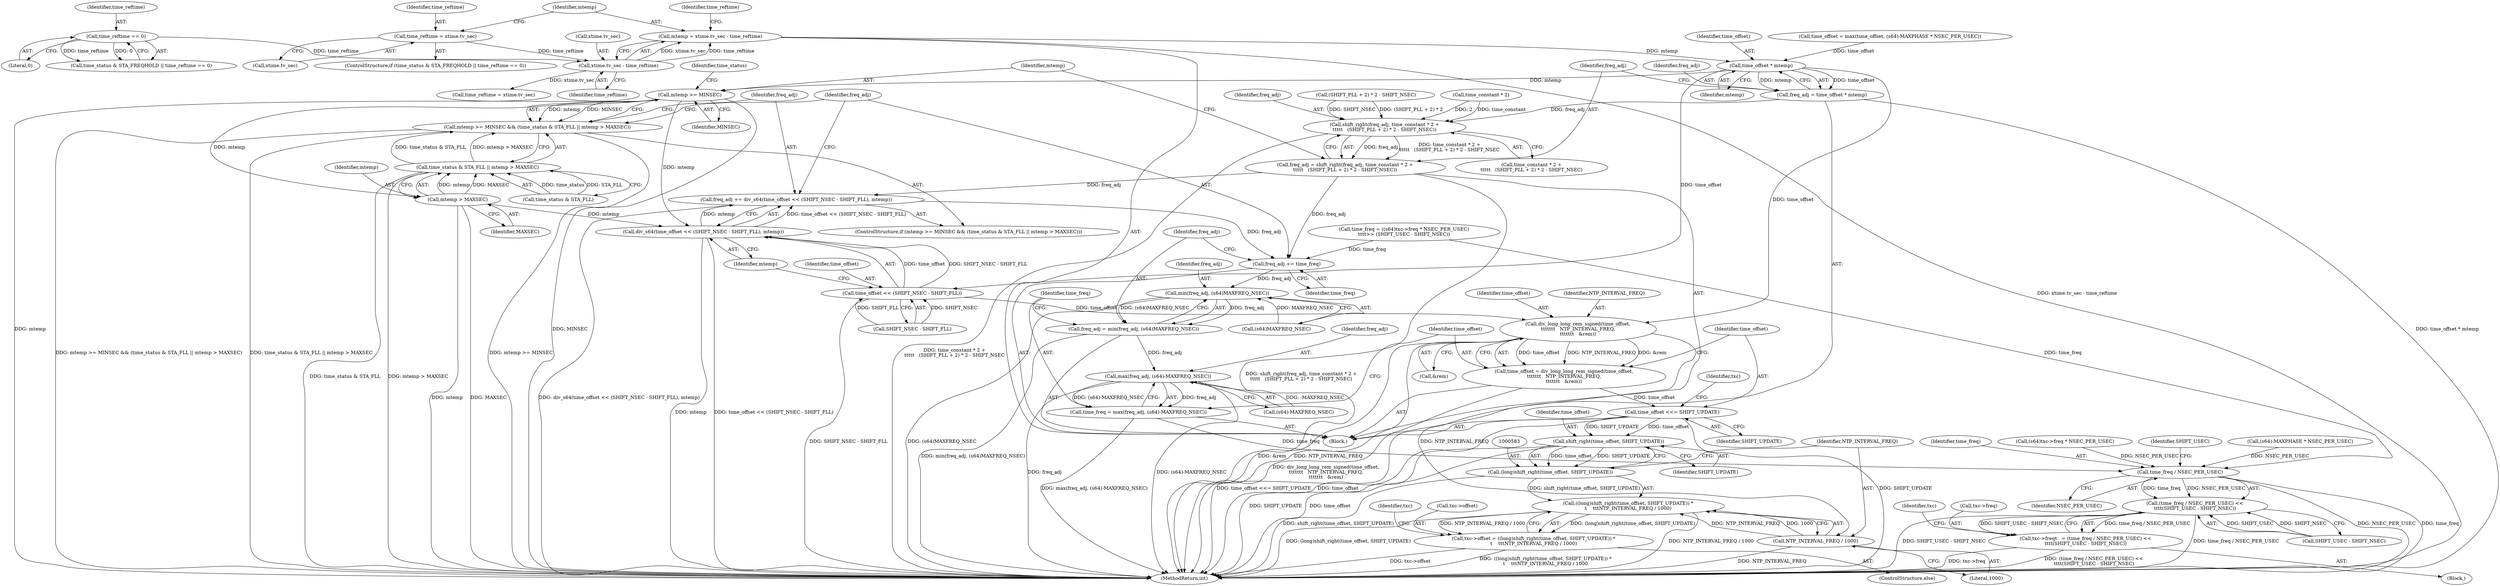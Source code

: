 digraph "1_linux_f8bd2258e2d520dff28c855658bd24bdafb5102d_8@integer" {
"1000444" [label="(Call,mtemp = xtime.tv_sec - time_reftime)"];
"1000446" [label="(Call,xtime.tv_sec - time_reftime)"];
"1000436" [label="(Call,time_reftime == 0)"];
"1000439" [label="(Call,time_reftime = xtime.tv_sec)"];
"1000458" [label="(Call,time_offset * mtemp)"];
"1000456" [label="(Call,freq_adj = time_offset * mtemp)"];
"1000463" [label="(Call,shift_right(freq_adj, time_constant * 2 +\n\t\t\t\t\t   (SHIFT_PLL + 2) * 2 - SHIFT_NSEC))"];
"1000461" [label="(Call,freq_adj = shift_right(freq_adj, time_constant * 2 +\n\t\t\t\t\t   (SHIFT_PLL + 2) * 2 - SHIFT_NSEC))"];
"1000488" [label="(Call,freq_adj += div_s64(time_offset << (SHIFT_NSEC - SHIFT_FLL), mtemp))"];
"1000497" [label="(Call,freq_adj += time_freq)"];
"1000502" [label="(Call,min(freq_adj, (s64)MAXFREQ_NSEC))"];
"1000500" [label="(Call,freq_adj = min(freq_adj, (s64)MAXFREQ_NSEC))"];
"1000509" [label="(Call,max(freq_adj, (s64)-MAXFREQ_NSEC))"];
"1000507" [label="(Call,time_freq = max(freq_adj, (s64)-MAXFREQ_NSEC))"];
"1000595" [label="(Call,time_freq / NSEC_PER_USEC)"];
"1000594" [label="(Call,(time_freq / NSEC_PER_USEC) <<\n\t\t\t\t(SHIFT_USEC - SHIFT_NSEC))"];
"1000590" [label="(Call,txc->freq\t   = (time_freq / NSEC_PER_USEC) <<\n\t\t\t\t(SHIFT_USEC - SHIFT_NSEC))"];
"1000478" [label="(Call,mtemp >= MINSEC)"];
"1000477" [label="(Call,mtemp >= MINSEC && (time_status & STA_FLL || mtemp > MAXSEC))"];
"1000485" [label="(Call,mtemp > MAXSEC)"];
"1000481" [label="(Call,time_status & STA_FLL || mtemp > MAXSEC)"];
"1000490" [label="(Call,div_s64(time_offset << (SHIFT_NSEC - SHIFT_FLL), mtemp))"];
"1000491" [label="(Call,time_offset << (SHIFT_NSEC - SHIFT_FLL))"];
"1000517" [label="(Call,div_long_long_rem_signed(time_offset,\n\t\t\t\t\t\t\t   NTP_INTERVAL_FREQ,\n\t\t\t\t\t\t\t   &rem))"];
"1000515" [label="(Call,time_offset = div_long_long_rem_signed(time_offset,\n\t\t\t\t\t\t\t   NTP_INTERVAL_FREQ,\n\t\t\t\t\t\t\t   &rem))"];
"1000522" [label="(Call,time_offset <<= SHIFT_UPDATE)"];
"1000584" [label="(Call,shift_right(time_offset, SHIFT_UPDATE))"];
"1000582" [label="(Call,(long)shift_right(time_offset, SHIFT_UPDATE))"];
"1000581" [label="(Call,((long)shift_right(time_offset, SHIFT_UPDATE)) *\n\t    \t\t\tNTP_INTERVAL_FREQ / 1000)"];
"1000577" [label="(Call,txc->offset = ((long)shift_right(time_offset, SHIFT_UPDATE)) *\n\t    \t\t\tNTP_INTERVAL_FREQ / 1000)"];
"1000587" [label="(Call,NTP_INTERVAL_FREQ / 1000)"];
"1000277" [label="(Call,time_freq = ((s64)txc->freq * NSEC_PER_USEC)\n\t\t\t\t>> (SHIFT_USEC - SHIFT_NSEC))"];
"1000499" [label="(Identifier,time_freq)"];
"1000595" [label="(Call,time_freq / NSEC_PER_USEC)"];
"1000123" [label="(Block,)"];
"1000404" [label="(Block,)"];
"1000488" [label="(Call,freq_adj += div_s64(time_offset << (SHIFT_NSEC - SHIFT_FLL), mtemp))"];
"1000436" [label="(Call,time_reftime == 0)"];
"1000515" [label="(Call,time_offset = div_long_long_rem_signed(time_offset,\n\t\t\t\t\t\t\t   NTP_INTERVAL_FREQ,\n\t\t\t\t\t\t\t   &rem))"];
"1000603" [label="(Identifier,txc)"];
"1000489" [label="(Identifier,freq_adj)"];
"1000596" [label="(Identifier,time_freq)"];
"1000503" [label="(Identifier,freq_adj)"];
"1000444" [label="(Call,mtemp = xtime.tv_sec - time_reftime)"];
"1000462" [label="(Identifier,freq_adj)"];
"1000511" [label="(Call,(s64)-MAXFREQ_NSEC)"];
"1000576" [label="(ControlStructure,else)"];
"1000582" [label="(Call,(long)shift_right(time_offset, SHIFT_UPDATE))"];
"1000465" [label="(Call,time_constant * 2 +\n\t\t\t\t\t   (SHIFT_PLL + 2) * 2 - SHIFT_NSEC)"];
"1000456" [label="(Call,freq_adj = time_offset * mtemp)"];
"1000464" [label="(Identifier,freq_adj)"];
"1000584" [label="(Call,shift_right(time_offset, SHIFT_UPDATE))"];
"1000280" [label="(Call,(s64)txc->freq * NSEC_PER_USEC)"];
"1000516" [label="(Identifier,time_offset)"];
"1000440" [label="(Identifier,time_reftime)"];
"1000508" [label="(Identifier,time_freq)"];
"1000483" [label="(Identifier,time_status)"];
"1000477" [label="(Call,mtemp >= MINSEC && (time_status & STA_FLL || mtemp > MAXSEC))"];
"1000522" [label="(Call,time_offset <<= SHIFT_UPDATE)"];
"1000585" [label="(Identifier,time_offset)"];
"1000491" [label="(Call,time_offset << (SHIFT_NSEC - SHIFT_FLL))"];
"1000452" [label="(Identifier,time_reftime)"];
"1000478" [label="(Call,mtemp >= MINSEC)"];
"1000598" [label="(Call,SHIFT_USEC - SHIFT_NSEC)"];
"1000518" [label="(Identifier,time_offset)"];
"1000493" [label="(Call,SHIFT_NSEC - SHIFT_FLL)"];
"1000519" [label="(Identifier,NTP_INTERVAL_FREQ)"];
"1000597" [label="(Identifier,NSEC_PER_USEC)"];
"1000485" [label="(Call,mtemp > MAXSEC)"];
"1000446" [label="(Call,xtime.tv_sec - time_reftime)"];
"1000502" [label="(Call,min(freq_adj, (s64)MAXFREQ_NSEC))"];
"1000520" [label="(Call,&rem)"];
"1000587" [label="(Call,NTP_INTERVAL_FREQ / 1000)"];
"1000469" [label="(Call,(SHIFT_PLL + 2) * 2 - SHIFT_NSEC)"];
"1000460" [label="(Identifier,mtemp)"];
"1000588" [label="(Identifier,NTP_INTERVAL_FREQ)"];
"1000451" [label="(Call,time_reftime = xtime.tv_sec)"];
"1000487" [label="(Identifier,MAXSEC)"];
"1000457" [label="(Identifier,freq_adj)"];
"1000479" [label="(Identifier,mtemp)"];
"1000589" [label="(Literal,1000)"];
"1000599" [label="(Identifier,SHIFT_USEC)"];
"1000480" [label="(Identifier,MINSEC)"];
"1000501" [label="(Identifier,freq_adj)"];
"1000445" [label="(Identifier,mtemp)"];
"1000577" [label="(Call,txc->offset = ((long)shift_right(time_offset, SHIFT_UPDATE)) *\n\t    \t\t\tNTP_INTERVAL_FREQ / 1000)"];
"1000466" [label="(Call,time_constant * 2)"];
"1000431" [label="(ControlStructure,if (time_status & STA_FREQHOLD || time_reftime == 0))"];
"1000498" [label="(Identifier,freq_adj)"];
"1000500" [label="(Call,freq_adj = min(freq_adj, (s64)MAXFREQ_NSEC))"];
"1000425" [label="(Call,(s64)-MAXPHASE * NSEC_PER_USEC)"];
"1000458" [label="(Call,time_offset * mtemp)"];
"1000441" [label="(Call,xtime.tv_sec)"];
"1000591" [label="(Call,txc->freq)"];
"1000507" [label="(Call,time_freq = max(freq_adj, (s64)-MAXFREQ_NSEC))"];
"1000476" [label="(ControlStructure,if (mtemp >= MINSEC && (time_status & STA_FLL || mtemp > MAXSEC)))"];
"1000482" [label="(Call,time_status & STA_FLL)"];
"1000421" [label="(Call,time_offset = max(time_offset, (s64)-MAXPHASE * NSEC_PER_USEC))"];
"1000517" [label="(Call,div_long_long_rem_signed(time_offset,\n\t\t\t\t\t\t\t   NTP_INTERVAL_FREQ,\n\t\t\t\t\t\t\t   &rem))"];
"1000523" [label="(Identifier,time_offset)"];
"1000450" [label="(Identifier,time_reftime)"];
"1000439" [label="(Call,time_reftime = xtime.tv_sec)"];
"1000481" [label="(Call,time_status & STA_FLL || mtemp > MAXSEC)"];
"1000586" [label="(Identifier,SHIFT_UPDATE)"];
"1000492" [label="(Identifier,time_offset)"];
"1000463" [label="(Call,shift_right(freq_adj, time_constant * 2 +\n\t\t\t\t\t   (SHIFT_PLL + 2) * 2 - SHIFT_NSEC))"];
"1000592" [label="(Identifier,txc)"];
"1000504" [label="(Call,(s64)MAXFREQ_NSEC)"];
"1000578" [label="(Call,txc->offset)"];
"1000437" [label="(Identifier,time_reftime)"];
"1000590" [label="(Call,txc->freq\t   = (time_freq / NSEC_PER_USEC) <<\n\t\t\t\t(SHIFT_USEC - SHIFT_NSEC))"];
"1000447" [label="(Call,xtime.tv_sec)"];
"1000509" [label="(Call,max(freq_adj, (s64)-MAXFREQ_NSEC))"];
"1000438" [label="(Literal,0)"];
"1000687" [label="(MethodReturn,int)"];
"1000432" [label="(Call,time_status & STA_FREQHOLD || time_reftime == 0)"];
"1000459" [label="(Identifier,time_offset)"];
"1000496" [label="(Identifier,mtemp)"];
"1000486" [label="(Identifier,mtemp)"];
"1000497" [label="(Call,freq_adj += time_freq)"];
"1000524" [label="(Identifier,SHIFT_UPDATE)"];
"1000490" [label="(Call,div_s64(time_offset << (SHIFT_NSEC - SHIFT_FLL), mtemp))"];
"1000594" [label="(Call,(time_freq / NSEC_PER_USEC) <<\n\t\t\t\t(SHIFT_USEC - SHIFT_NSEC))"];
"1000581" [label="(Call,((long)shift_right(time_offset, SHIFT_UPDATE)) *\n\t    \t\t\tNTP_INTERVAL_FREQ / 1000)"];
"1000510" [label="(Identifier,freq_adj)"];
"1000461" [label="(Call,freq_adj = shift_right(freq_adj, time_constant * 2 +\n\t\t\t\t\t   (SHIFT_PLL + 2) * 2 - SHIFT_NSEC))"];
"1000528" [label="(Identifier,txc)"];
"1000444" -> "1000404"  [label="AST: "];
"1000444" -> "1000446"  [label="CFG: "];
"1000445" -> "1000444"  [label="AST: "];
"1000446" -> "1000444"  [label="AST: "];
"1000452" -> "1000444"  [label="CFG: "];
"1000444" -> "1000687"  [label="DDG: xtime.tv_sec - time_reftime"];
"1000446" -> "1000444"  [label="DDG: xtime.tv_sec"];
"1000446" -> "1000444"  [label="DDG: time_reftime"];
"1000444" -> "1000458"  [label="DDG: mtemp"];
"1000446" -> "1000450"  [label="CFG: "];
"1000447" -> "1000446"  [label="AST: "];
"1000450" -> "1000446"  [label="AST: "];
"1000436" -> "1000446"  [label="DDG: time_reftime"];
"1000439" -> "1000446"  [label="DDG: time_reftime"];
"1000446" -> "1000451"  [label="DDG: xtime.tv_sec"];
"1000436" -> "1000432"  [label="AST: "];
"1000436" -> "1000438"  [label="CFG: "];
"1000437" -> "1000436"  [label="AST: "];
"1000438" -> "1000436"  [label="AST: "];
"1000432" -> "1000436"  [label="CFG: "];
"1000436" -> "1000432"  [label="DDG: time_reftime"];
"1000436" -> "1000432"  [label="DDG: 0"];
"1000439" -> "1000431"  [label="AST: "];
"1000439" -> "1000441"  [label="CFG: "];
"1000440" -> "1000439"  [label="AST: "];
"1000441" -> "1000439"  [label="AST: "];
"1000445" -> "1000439"  [label="CFG: "];
"1000458" -> "1000456"  [label="AST: "];
"1000458" -> "1000460"  [label="CFG: "];
"1000459" -> "1000458"  [label="AST: "];
"1000460" -> "1000458"  [label="AST: "];
"1000456" -> "1000458"  [label="CFG: "];
"1000458" -> "1000456"  [label="DDG: time_offset"];
"1000458" -> "1000456"  [label="DDG: mtemp"];
"1000421" -> "1000458"  [label="DDG: time_offset"];
"1000458" -> "1000478"  [label="DDG: mtemp"];
"1000458" -> "1000491"  [label="DDG: time_offset"];
"1000458" -> "1000517"  [label="DDG: time_offset"];
"1000456" -> "1000404"  [label="AST: "];
"1000457" -> "1000456"  [label="AST: "];
"1000462" -> "1000456"  [label="CFG: "];
"1000456" -> "1000687"  [label="DDG: time_offset * mtemp"];
"1000456" -> "1000463"  [label="DDG: freq_adj"];
"1000463" -> "1000461"  [label="AST: "];
"1000463" -> "1000465"  [label="CFG: "];
"1000464" -> "1000463"  [label="AST: "];
"1000465" -> "1000463"  [label="AST: "];
"1000461" -> "1000463"  [label="CFG: "];
"1000463" -> "1000687"  [label="DDG: time_constant * 2 +\n\t\t\t\t\t   (SHIFT_PLL + 2) * 2 - SHIFT_NSEC"];
"1000463" -> "1000461"  [label="DDG: freq_adj"];
"1000463" -> "1000461"  [label="DDG: time_constant * 2 +\n\t\t\t\t\t   (SHIFT_PLL + 2) * 2 - SHIFT_NSEC"];
"1000466" -> "1000463"  [label="DDG: time_constant"];
"1000466" -> "1000463"  [label="DDG: 2"];
"1000469" -> "1000463"  [label="DDG: (SHIFT_PLL + 2) * 2"];
"1000469" -> "1000463"  [label="DDG: SHIFT_NSEC"];
"1000461" -> "1000404"  [label="AST: "];
"1000462" -> "1000461"  [label="AST: "];
"1000479" -> "1000461"  [label="CFG: "];
"1000461" -> "1000687"  [label="DDG: shift_right(freq_adj, time_constant * 2 +\n\t\t\t\t\t   (SHIFT_PLL + 2) * 2 - SHIFT_NSEC)"];
"1000461" -> "1000488"  [label="DDG: freq_adj"];
"1000461" -> "1000497"  [label="DDG: freq_adj"];
"1000488" -> "1000476"  [label="AST: "];
"1000488" -> "1000490"  [label="CFG: "];
"1000489" -> "1000488"  [label="AST: "];
"1000490" -> "1000488"  [label="AST: "];
"1000498" -> "1000488"  [label="CFG: "];
"1000488" -> "1000687"  [label="DDG: div_s64(time_offset << (SHIFT_NSEC - SHIFT_FLL), mtemp)"];
"1000490" -> "1000488"  [label="DDG: time_offset << (SHIFT_NSEC - SHIFT_FLL)"];
"1000490" -> "1000488"  [label="DDG: mtemp"];
"1000488" -> "1000497"  [label="DDG: freq_adj"];
"1000497" -> "1000404"  [label="AST: "];
"1000497" -> "1000499"  [label="CFG: "];
"1000498" -> "1000497"  [label="AST: "];
"1000499" -> "1000497"  [label="AST: "];
"1000501" -> "1000497"  [label="CFG: "];
"1000277" -> "1000497"  [label="DDG: time_freq"];
"1000497" -> "1000502"  [label="DDG: freq_adj"];
"1000502" -> "1000500"  [label="AST: "];
"1000502" -> "1000504"  [label="CFG: "];
"1000503" -> "1000502"  [label="AST: "];
"1000504" -> "1000502"  [label="AST: "];
"1000500" -> "1000502"  [label="CFG: "];
"1000502" -> "1000687"  [label="DDG: (s64)MAXFREQ_NSEC"];
"1000502" -> "1000500"  [label="DDG: freq_adj"];
"1000502" -> "1000500"  [label="DDG: (s64)MAXFREQ_NSEC"];
"1000504" -> "1000502"  [label="DDG: MAXFREQ_NSEC"];
"1000500" -> "1000404"  [label="AST: "];
"1000501" -> "1000500"  [label="AST: "];
"1000508" -> "1000500"  [label="CFG: "];
"1000500" -> "1000687"  [label="DDG: min(freq_adj, (s64)MAXFREQ_NSEC)"];
"1000500" -> "1000509"  [label="DDG: freq_adj"];
"1000509" -> "1000507"  [label="AST: "];
"1000509" -> "1000511"  [label="CFG: "];
"1000510" -> "1000509"  [label="AST: "];
"1000511" -> "1000509"  [label="AST: "];
"1000507" -> "1000509"  [label="CFG: "];
"1000509" -> "1000687"  [label="DDG: (s64)-MAXFREQ_NSEC"];
"1000509" -> "1000687"  [label="DDG: freq_adj"];
"1000509" -> "1000507"  [label="DDG: freq_adj"];
"1000509" -> "1000507"  [label="DDG: (s64)-MAXFREQ_NSEC"];
"1000511" -> "1000509"  [label="DDG: -MAXFREQ_NSEC"];
"1000507" -> "1000404"  [label="AST: "];
"1000508" -> "1000507"  [label="AST: "];
"1000516" -> "1000507"  [label="CFG: "];
"1000507" -> "1000687"  [label="DDG: max(freq_adj, (s64)-MAXFREQ_NSEC)"];
"1000507" -> "1000595"  [label="DDG: time_freq"];
"1000595" -> "1000594"  [label="AST: "];
"1000595" -> "1000597"  [label="CFG: "];
"1000596" -> "1000595"  [label="AST: "];
"1000597" -> "1000595"  [label="AST: "];
"1000599" -> "1000595"  [label="CFG: "];
"1000595" -> "1000687"  [label="DDG: NSEC_PER_USEC"];
"1000595" -> "1000687"  [label="DDG: time_freq"];
"1000595" -> "1000594"  [label="DDG: time_freq"];
"1000595" -> "1000594"  [label="DDG: NSEC_PER_USEC"];
"1000277" -> "1000595"  [label="DDG: time_freq"];
"1000280" -> "1000595"  [label="DDG: NSEC_PER_USEC"];
"1000425" -> "1000595"  [label="DDG: NSEC_PER_USEC"];
"1000594" -> "1000590"  [label="AST: "];
"1000594" -> "1000598"  [label="CFG: "];
"1000598" -> "1000594"  [label="AST: "];
"1000590" -> "1000594"  [label="CFG: "];
"1000594" -> "1000687"  [label="DDG: time_freq / NSEC_PER_USEC"];
"1000594" -> "1000687"  [label="DDG: SHIFT_USEC - SHIFT_NSEC"];
"1000594" -> "1000590"  [label="DDG: time_freq / NSEC_PER_USEC"];
"1000594" -> "1000590"  [label="DDG: SHIFT_USEC - SHIFT_NSEC"];
"1000598" -> "1000594"  [label="DDG: SHIFT_USEC"];
"1000598" -> "1000594"  [label="DDG: SHIFT_NSEC"];
"1000590" -> "1000123"  [label="AST: "];
"1000591" -> "1000590"  [label="AST: "];
"1000603" -> "1000590"  [label="CFG: "];
"1000590" -> "1000687"  [label="DDG: txc->freq"];
"1000590" -> "1000687"  [label="DDG: (time_freq / NSEC_PER_USEC) <<\n\t\t\t\t(SHIFT_USEC - SHIFT_NSEC)"];
"1000478" -> "1000477"  [label="AST: "];
"1000478" -> "1000480"  [label="CFG: "];
"1000479" -> "1000478"  [label="AST: "];
"1000480" -> "1000478"  [label="AST: "];
"1000483" -> "1000478"  [label="CFG: "];
"1000477" -> "1000478"  [label="CFG: "];
"1000478" -> "1000687"  [label="DDG: mtemp"];
"1000478" -> "1000687"  [label="DDG: MINSEC"];
"1000478" -> "1000477"  [label="DDG: mtemp"];
"1000478" -> "1000477"  [label="DDG: MINSEC"];
"1000478" -> "1000485"  [label="DDG: mtemp"];
"1000478" -> "1000490"  [label="DDG: mtemp"];
"1000477" -> "1000476"  [label="AST: "];
"1000477" -> "1000481"  [label="CFG: "];
"1000481" -> "1000477"  [label="AST: "];
"1000489" -> "1000477"  [label="CFG: "];
"1000498" -> "1000477"  [label="CFG: "];
"1000477" -> "1000687"  [label="DDG: mtemp >= MINSEC && (time_status & STA_FLL || mtemp > MAXSEC)"];
"1000477" -> "1000687"  [label="DDG: time_status & STA_FLL || mtemp > MAXSEC"];
"1000477" -> "1000687"  [label="DDG: mtemp >= MINSEC"];
"1000481" -> "1000477"  [label="DDG: time_status & STA_FLL"];
"1000481" -> "1000477"  [label="DDG: mtemp > MAXSEC"];
"1000485" -> "1000481"  [label="AST: "];
"1000485" -> "1000487"  [label="CFG: "];
"1000486" -> "1000485"  [label="AST: "];
"1000487" -> "1000485"  [label="AST: "];
"1000481" -> "1000485"  [label="CFG: "];
"1000485" -> "1000687"  [label="DDG: mtemp"];
"1000485" -> "1000687"  [label="DDG: MAXSEC"];
"1000485" -> "1000481"  [label="DDG: mtemp"];
"1000485" -> "1000481"  [label="DDG: MAXSEC"];
"1000485" -> "1000490"  [label="DDG: mtemp"];
"1000481" -> "1000482"  [label="CFG: "];
"1000482" -> "1000481"  [label="AST: "];
"1000481" -> "1000687"  [label="DDG: mtemp > MAXSEC"];
"1000481" -> "1000687"  [label="DDG: time_status & STA_FLL"];
"1000482" -> "1000481"  [label="DDG: time_status"];
"1000482" -> "1000481"  [label="DDG: STA_FLL"];
"1000490" -> "1000496"  [label="CFG: "];
"1000491" -> "1000490"  [label="AST: "];
"1000496" -> "1000490"  [label="AST: "];
"1000490" -> "1000687"  [label="DDG: mtemp"];
"1000490" -> "1000687"  [label="DDG: time_offset << (SHIFT_NSEC - SHIFT_FLL)"];
"1000491" -> "1000490"  [label="DDG: time_offset"];
"1000491" -> "1000490"  [label="DDG: SHIFT_NSEC - SHIFT_FLL"];
"1000491" -> "1000493"  [label="CFG: "];
"1000492" -> "1000491"  [label="AST: "];
"1000493" -> "1000491"  [label="AST: "];
"1000496" -> "1000491"  [label="CFG: "];
"1000491" -> "1000687"  [label="DDG: SHIFT_NSEC - SHIFT_FLL"];
"1000493" -> "1000491"  [label="DDG: SHIFT_NSEC"];
"1000493" -> "1000491"  [label="DDG: SHIFT_FLL"];
"1000491" -> "1000517"  [label="DDG: time_offset"];
"1000517" -> "1000515"  [label="AST: "];
"1000517" -> "1000520"  [label="CFG: "];
"1000518" -> "1000517"  [label="AST: "];
"1000519" -> "1000517"  [label="AST: "];
"1000520" -> "1000517"  [label="AST: "];
"1000515" -> "1000517"  [label="CFG: "];
"1000517" -> "1000687"  [label="DDG: &rem"];
"1000517" -> "1000687"  [label="DDG: NTP_INTERVAL_FREQ"];
"1000517" -> "1000515"  [label="DDG: time_offset"];
"1000517" -> "1000515"  [label="DDG: NTP_INTERVAL_FREQ"];
"1000517" -> "1000515"  [label="DDG: &rem"];
"1000517" -> "1000587"  [label="DDG: NTP_INTERVAL_FREQ"];
"1000515" -> "1000404"  [label="AST: "];
"1000516" -> "1000515"  [label="AST: "];
"1000523" -> "1000515"  [label="CFG: "];
"1000515" -> "1000687"  [label="DDG: div_long_long_rem_signed(time_offset,\n\t\t\t\t\t\t\t   NTP_INTERVAL_FREQ,\n\t\t\t\t\t\t\t   &rem)"];
"1000515" -> "1000522"  [label="DDG: time_offset"];
"1000522" -> "1000404"  [label="AST: "];
"1000522" -> "1000524"  [label="CFG: "];
"1000523" -> "1000522"  [label="AST: "];
"1000524" -> "1000522"  [label="AST: "];
"1000528" -> "1000522"  [label="CFG: "];
"1000522" -> "1000687"  [label="DDG: SHIFT_UPDATE"];
"1000522" -> "1000687"  [label="DDG: time_offset <<= SHIFT_UPDATE"];
"1000522" -> "1000687"  [label="DDG: time_offset"];
"1000522" -> "1000584"  [label="DDG: time_offset"];
"1000522" -> "1000584"  [label="DDG: SHIFT_UPDATE"];
"1000584" -> "1000582"  [label="AST: "];
"1000584" -> "1000586"  [label="CFG: "];
"1000585" -> "1000584"  [label="AST: "];
"1000586" -> "1000584"  [label="AST: "];
"1000582" -> "1000584"  [label="CFG: "];
"1000584" -> "1000687"  [label="DDG: SHIFT_UPDATE"];
"1000584" -> "1000687"  [label="DDG: time_offset"];
"1000584" -> "1000582"  [label="DDG: time_offset"];
"1000584" -> "1000582"  [label="DDG: SHIFT_UPDATE"];
"1000582" -> "1000581"  [label="AST: "];
"1000583" -> "1000582"  [label="AST: "];
"1000588" -> "1000582"  [label="CFG: "];
"1000582" -> "1000687"  [label="DDG: shift_right(time_offset, SHIFT_UPDATE)"];
"1000582" -> "1000581"  [label="DDG: shift_right(time_offset, SHIFT_UPDATE)"];
"1000581" -> "1000577"  [label="AST: "];
"1000581" -> "1000587"  [label="CFG: "];
"1000587" -> "1000581"  [label="AST: "];
"1000577" -> "1000581"  [label="CFG: "];
"1000581" -> "1000687"  [label="DDG: NTP_INTERVAL_FREQ / 1000"];
"1000581" -> "1000687"  [label="DDG: (long)shift_right(time_offset, SHIFT_UPDATE)"];
"1000581" -> "1000577"  [label="DDG: (long)shift_right(time_offset, SHIFT_UPDATE)"];
"1000581" -> "1000577"  [label="DDG: NTP_INTERVAL_FREQ / 1000"];
"1000587" -> "1000581"  [label="DDG: NTP_INTERVAL_FREQ"];
"1000587" -> "1000581"  [label="DDG: 1000"];
"1000577" -> "1000576"  [label="AST: "];
"1000578" -> "1000577"  [label="AST: "];
"1000592" -> "1000577"  [label="CFG: "];
"1000577" -> "1000687"  [label="DDG: txc->offset"];
"1000577" -> "1000687"  [label="DDG: ((long)shift_right(time_offset, SHIFT_UPDATE)) *\n\t    \t\t\tNTP_INTERVAL_FREQ / 1000"];
"1000587" -> "1000589"  [label="CFG: "];
"1000588" -> "1000587"  [label="AST: "];
"1000589" -> "1000587"  [label="AST: "];
"1000587" -> "1000687"  [label="DDG: NTP_INTERVAL_FREQ"];
}
